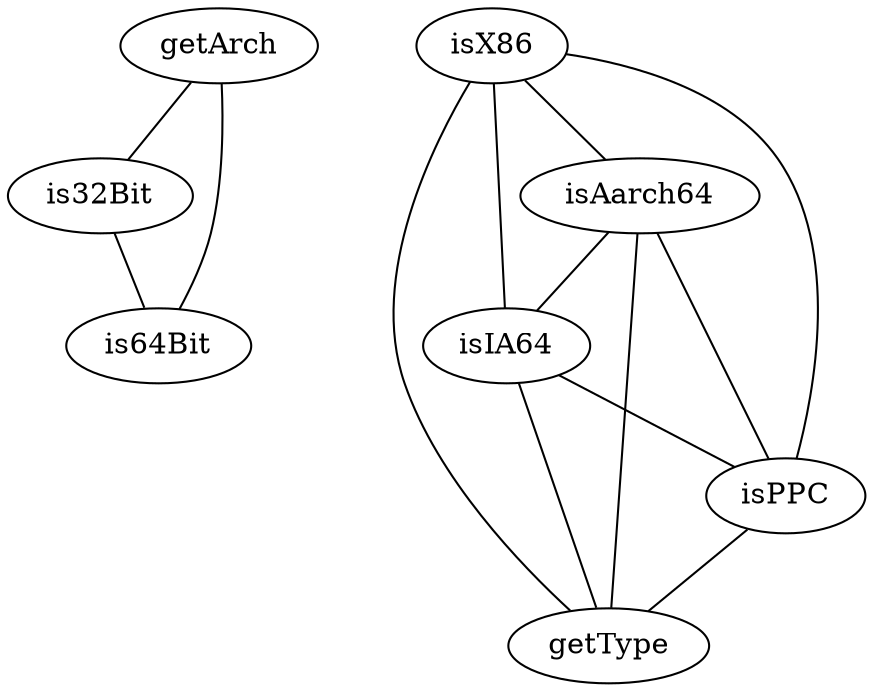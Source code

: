 strict graph ip_map {
getArch--is32Bit;
getArch--is64Bit;
isX86--isAarch64;
isX86--isIA64;
isX86--isPPC;
isX86--getType;
isAarch64--isIA64;
isAarch64--isPPC;
isAarch64--getType;
isIA64--isPPC;
isIA64--getType;
isPPC--getType;
is32Bit--is64Bit;
}